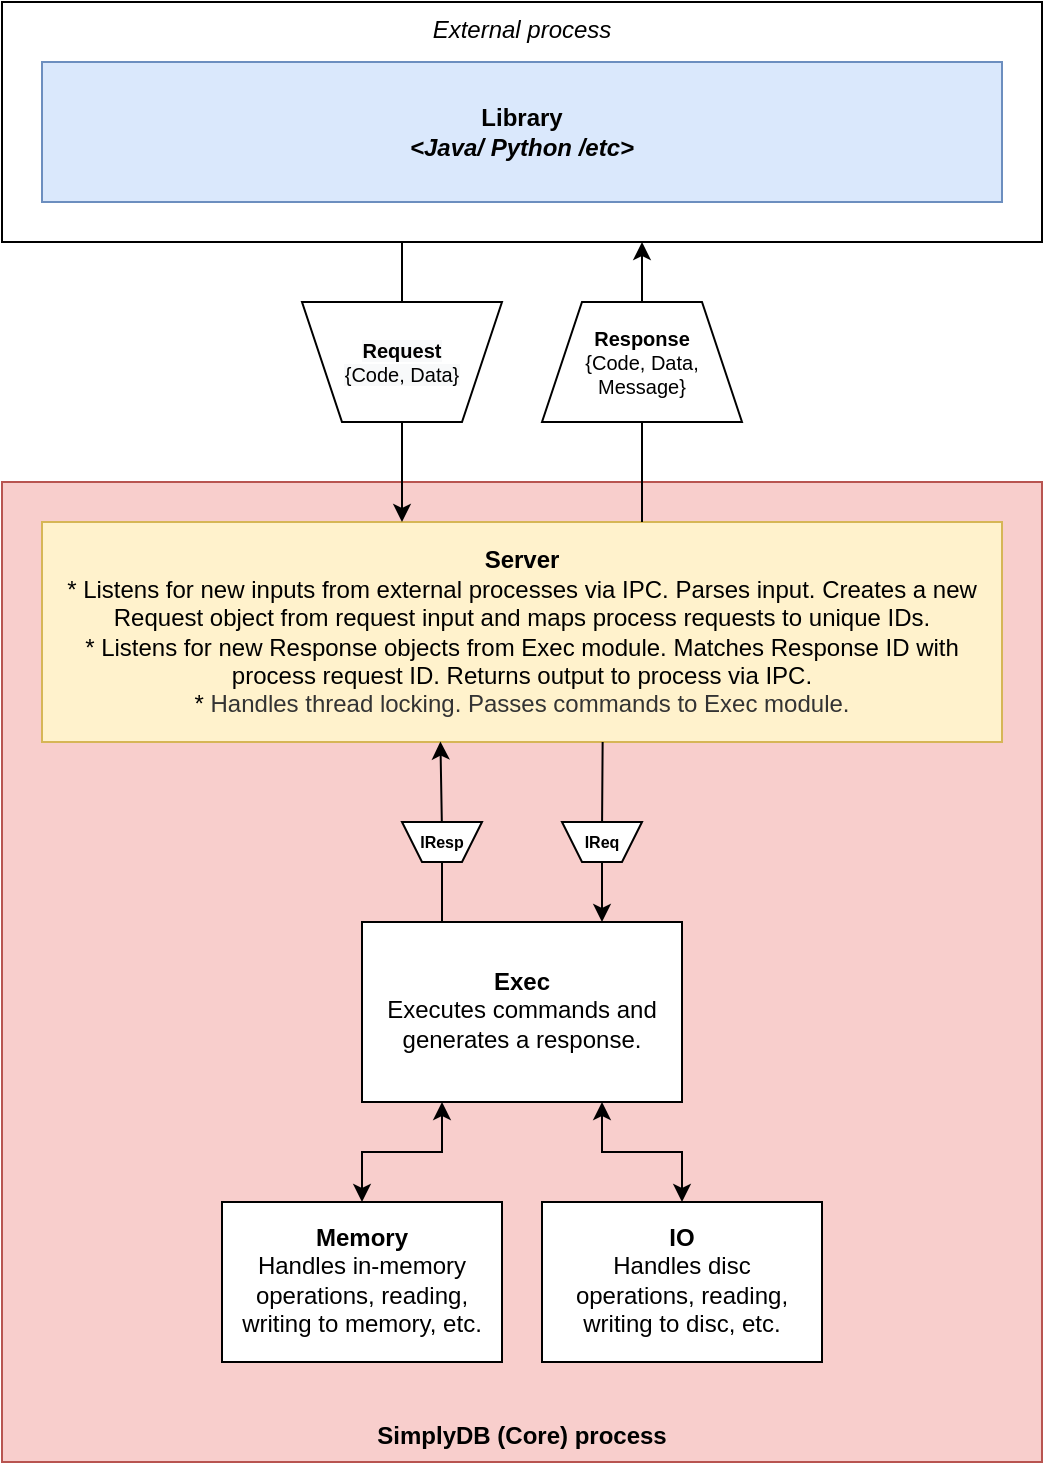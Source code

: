 <mxfile version="14.1.8" type="device"><diagram id="Qxp-p8uxw4xYZ_EE1V7f" name="Page-1"><mxGraphModel dx="1718" dy="978" grid="1" gridSize="10" guides="1" tooltips="1" connect="1" arrows="1" fold="1" page="1" pageScale="1" pageWidth="583" pageHeight="827" math="0" shadow="0"><root><mxCell id="0"/><mxCell id="1" parent="0"/><mxCell id="hbaB6b41IaklqM2-sHNB-121" value="&lt;b style=&quot;font-size: 12px&quot;&gt;SimplyDB (Core) process&lt;/b&gt;" style="rounded=0;whiteSpace=wrap;html=1;fontSize=12;align=center;fillColor=#f8cecc;strokeColor=#b85450;verticalAlign=bottom;spacing=6;" vertex="1" parent="1"><mxGeometry x="30" y="289" width="520" height="490" as="geometry"/></mxCell><mxCell id="hbaB6b41IaklqM2-sHNB-2" value="&lt;b&gt;Server&lt;/b&gt;&lt;br&gt;* Listens for new inputs from external processes via IPC. Parses input. Creates a new Request object from request input and maps process requests to unique IDs.&lt;br&gt;* Listens for new Response objects from Exec module. Matches Response ID with process request ID. Returns output to process via IPC.&lt;br&gt;*&amp;nbsp;&lt;span style=&quot;color: rgb(51 , 51 , 51)&quot;&gt;Handles thread locking. Passes commands to Exec module.&lt;/span&gt;" style="rounded=0;whiteSpace=wrap;html=1;fillColor=#fff2cc;strokeColor=#d6b656;" vertex="1" parent="1"><mxGeometry x="50" y="309" width="480" height="110" as="geometry"/></mxCell><mxCell id="hbaB6b41IaklqM2-sHNB-21" value="&lt;span&gt;External process&lt;/span&gt;" style="rounded=0;whiteSpace=wrap;html=1;fontStyle=2;verticalAlign=top;" vertex="1" parent="1"><mxGeometry x="30" y="49" width="520" height="120" as="geometry"/></mxCell><mxCell id="hbaB6b41IaklqM2-sHNB-22" value="&lt;span&gt;Library&lt;br&gt;&lt;i&gt;&amp;lt;Java/ Python /etc&amp;gt;&lt;/i&gt;&lt;br&gt;&lt;/span&gt;" style="rounded=0;whiteSpace=wrap;html=1;fontStyle=1;fillColor=#dae8fc;strokeColor=#6c8ebf;" vertex="1" parent="1"><mxGeometry x="50" y="79" width="480" height="70" as="geometry"/></mxCell><mxCell id="hbaB6b41IaklqM2-sHNB-32" value="&lt;b&gt;Memory&lt;/b&gt;&lt;br&gt;Handles in-memory operations, reading, writing to memory, etc." style="rounded=0;whiteSpace=wrap;html=1;spacingRight=6;spacingLeft=6;spacingBottom=2;" vertex="1" parent="1"><mxGeometry x="140" y="649" width="140" height="80" as="geometry"/></mxCell><mxCell id="hbaB6b41IaklqM2-sHNB-114" style="edgeStyle=orthogonalEdgeStyle;rounded=0;orthogonalLoop=1;jettySize=auto;html=1;exitX=0.25;exitY=1;exitDx=0;exitDy=0;startArrow=classic;startFill=1;endArrow=classic;endFill=1;fontSize=8;" edge="1" parent="1" source="hbaB6b41IaklqM2-sHNB-49" target="hbaB6b41IaklqM2-sHNB-32"><mxGeometry relative="1" as="geometry"/></mxCell><mxCell id="hbaB6b41IaklqM2-sHNB-115" style="edgeStyle=orthogonalEdgeStyle;rounded=0;orthogonalLoop=1;jettySize=auto;html=1;exitX=0.75;exitY=1;exitDx=0;exitDy=0;entryX=0.5;entryY=0;entryDx=0;entryDy=0;startArrow=classic;startFill=1;endArrow=classic;endFill=1;fontSize=8;" edge="1" parent="1" source="hbaB6b41IaklqM2-sHNB-49" target="hbaB6b41IaklqM2-sHNB-86"><mxGeometry relative="1" as="geometry"/></mxCell><mxCell id="hbaB6b41IaklqM2-sHNB-118" style="edgeStyle=orthogonalEdgeStyle;rounded=0;orthogonalLoop=1;jettySize=auto;html=1;exitX=0.25;exitY=0;exitDx=0;exitDy=0;entryX=0.415;entryY=0.998;entryDx=0;entryDy=0;entryPerimeter=0;startArrow=none;startFill=0;endArrow=classic;endFill=1;fontSize=8;" edge="1" parent="1" source="hbaB6b41IaklqM2-sHNB-49" target="hbaB6b41IaklqM2-sHNB-2"><mxGeometry relative="1" as="geometry"/></mxCell><mxCell id="hbaB6b41IaklqM2-sHNB-119" style="edgeStyle=orthogonalEdgeStyle;rounded=0;orthogonalLoop=1;jettySize=auto;html=1;exitX=0.75;exitY=0;exitDx=0;exitDy=0;entryX=0.584;entryY=1;entryDx=0;entryDy=0;entryPerimeter=0;startArrow=classic;startFill=1;endArrow=none;endFill=0;fontSize=8;" edge="1" parent="1" source="hbaB6b41IaklqM2-sHNB-49" target="hbaB6b41IaklqM2-sHNB-2"><mxGeometry relative="1" as="geometry"/></mxCell><mxCell id="hbaB6b41IaklqM2-sHNB-49" value="&lt;b&gt;Exec&lt;/b&gt;&lt;br&gt;Executes commands and generates a response." style="rounded=0;whiteSpace=wrap;html=1;spacingRight=6;spacingLeft=6;spacingBottom=2;" vertex="1" parent="1"><mxGeometry x="210" y="509" width="160" height="90" as="geometry"/></mxCell><mxCell id="hbaB6b41IaklqM2-sHNB-70" style="edgeStyle=elbowEdgeStyle;rounded=0;orthogonalLoop=1;jettySize=auto;html=1;endArrow=classic;endFill=1;fontSize=10;" edge="1" parent="1"><mxGeometry relative="1" as="geometry"><mxPoint x="230" y="169" as="sourcePoint"/><mxPoint x="230" y="309" as="targetPoint"/><Array as="points"><mxPoint x="230" y="259"/><mxPoint x="240" y="289"/><mxPoint x="260" y="259"/></Array></mxGeometry></mxCell><mxCell id="hbaB6b41IaklqM2-sHNB-73" style="edgeStyle=elbowEdgeStyle;rounded=0;orthogonalLoop=1;jettySize=auto;html=1;endArrow=classic;endFill=1;fontSize=10;" edge="1" parent="1"><mxGeometry relative="1" as="geometry"><mxPoint x="350" y="309" as="sourcePoint"/><mxPoint x="350" y="169" as="targetPoint"/><Array as="points"><mxPoint x="350" y="258.67"/><mxPoint x="360" y="288.67"/><mxPoint x="380" y="258.67"/></Array></mxGeometry></mxCell><mxCell id="hbaB6b41IaklqM2-sHNB-78" value="&lt;span style=&quot;font-weight: 700 ; background-color: rgb(248 , 249 , 250)&quot;&gt;Request&lt;/span&gt;&lt;br style=&quot;font-weight: 700 ; background-color: rgb(248 , 249 , 250)&quot;&gt;&lt;span style=&quot;background-color: rgb(248 , 249 , 250)&quot;&gt;{Code, Data}&lt;/span&gt;" style="shape=trapezoid;perimeter=trapezoidPerimeter;whiteSpace=wrap;html=1;fixedSize=1;fontSize=10;align=center;rotation=0;direction=west;" vertex="1" parent="1"><mxGeometry x="180" y="199" width="100" height="60" as="geometry"/></mxCell><mxCell id="hbaB6b41IaklqM2-sHNB-79" value="&lt;span style=&quot;font-weight: 700&quot;&gt;Response&lt;/span&gt;&lt;br style=&quot;font-weight: 700&quot;&gt;{Code, Data, Message}" style="shape=trapezoid;perimeter=trapezoidPerimeter;whiteSpace=wrap;html=1;fixedSize=1;fontSize=10;align=center;rotation=0;direction=east;" vertex="1" parent="1"><mxGeometry x="300" y="199" width="100" height="60" as="geometry"/></mxCell><mxCell id="hbaB6b41IaklqM2-sHNB-86" value="&lt;b&gt;IO&lt;/b&gt;&lt;br&gt;Handles disc operations, reading, writing to disc, etc." style="rounded=0;whiteSpace=wrap;html=1;spacingRight=6;spacingLeft=6;spacingBottom=2;" vertex="1" parent="1"><mxGeometry x="300" y="649" width="140" height="80" as="geometry"/></mxCell><mxCell id="hbaB6b41IaklqM2-sHNB-93" value="&lt;b style=&quot;font-size: 8px&quot;&gt;IResp&lt;/b&gt;" style="shape=trapezoid;perimeter=trapezoidPerimeter;whiteSpace=wrap;html=1;fixedSize=1;fontSize=8;align=center;rotation=0;direction=west;size=10;" vertex="1" parent="1"><mxGeometry x="230" y="459" width="40" height="20" as="geometry"/></mxCell><mxCell id="hbaB6b41IaklqM2-sHNB-120" value="&lt;b style=&quot;font-size: 8px&quot;&gt;IReq&lt;/b&gt;" style="shape=trapezoid;perimeter=trapezoidPerimeter;whiteSpace=wrap;html=1;fixedSize=1;fontSize=8;align=center;rotation=0;direction=west;size=10;" vertex="1" parent="1"><mxGeometry x="310" y="459" width="40" height="20" as="geometry"/></mxCell></root></mxGraphModel></diagram></mxfile>